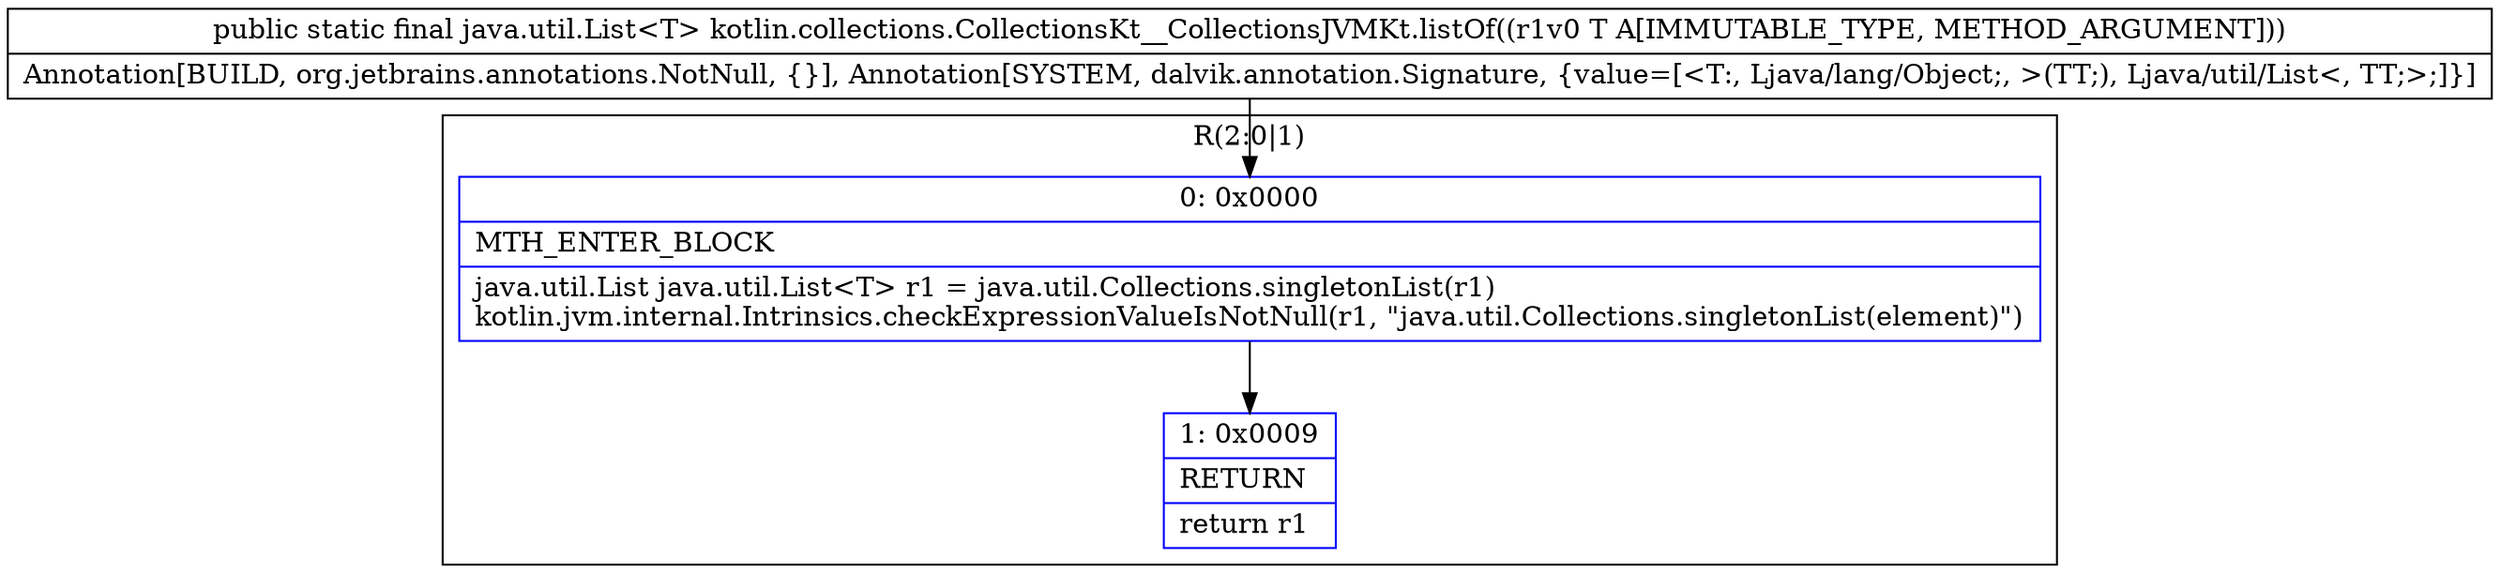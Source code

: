 digraph "CFG forkotlin.collections.CollectionsKt__CollectionsJVMKt.listOf(Ljava\/lang\/Object;)Ljava\/util\/List;" {
subgraph cluster_Region_1017260308 {
label = "R(2:0|1)";
node [shape=record,color=blue];
Node_0 [shape=record,label="{0\:\ 0x0000|MTH_ENTER_BLOCK\l|java.util.List java.util.List\<T\> r1 = java.util.Collections.singletonList(r1)\lkotlin.jvm.internal.Intrinsics.checkExpressionValueIsNotNull(r1, \"java.util.Collections.singletonList(element)\")\l}"];
Node_1 [shape=record,label="{1\:\ 0x0009|RETURN\l|return r1\l}"];
}
MethodNode[shape=record,label="{public static final java.util.List\<T\> kotlin.collections.CollectionsKt__CollectionsJVMKt.listOf((r1v0 T A[IMMUTABLE_TYPE, METHOD_ARGUMENT]))  | Annotation[BUILD, org.jetbrains.annotations.NotNull, \{\}], Annotation[SYSTEM, dalvik.annotation.Signature, \{value=[\<T:, Ljava\/lang\/Object;, \>(TT;), Ljava\/util\/List\<, TT;\>;]\}]\l}"];
MethodNode -> Node_0;
Node_0 -> Node_1;
}


